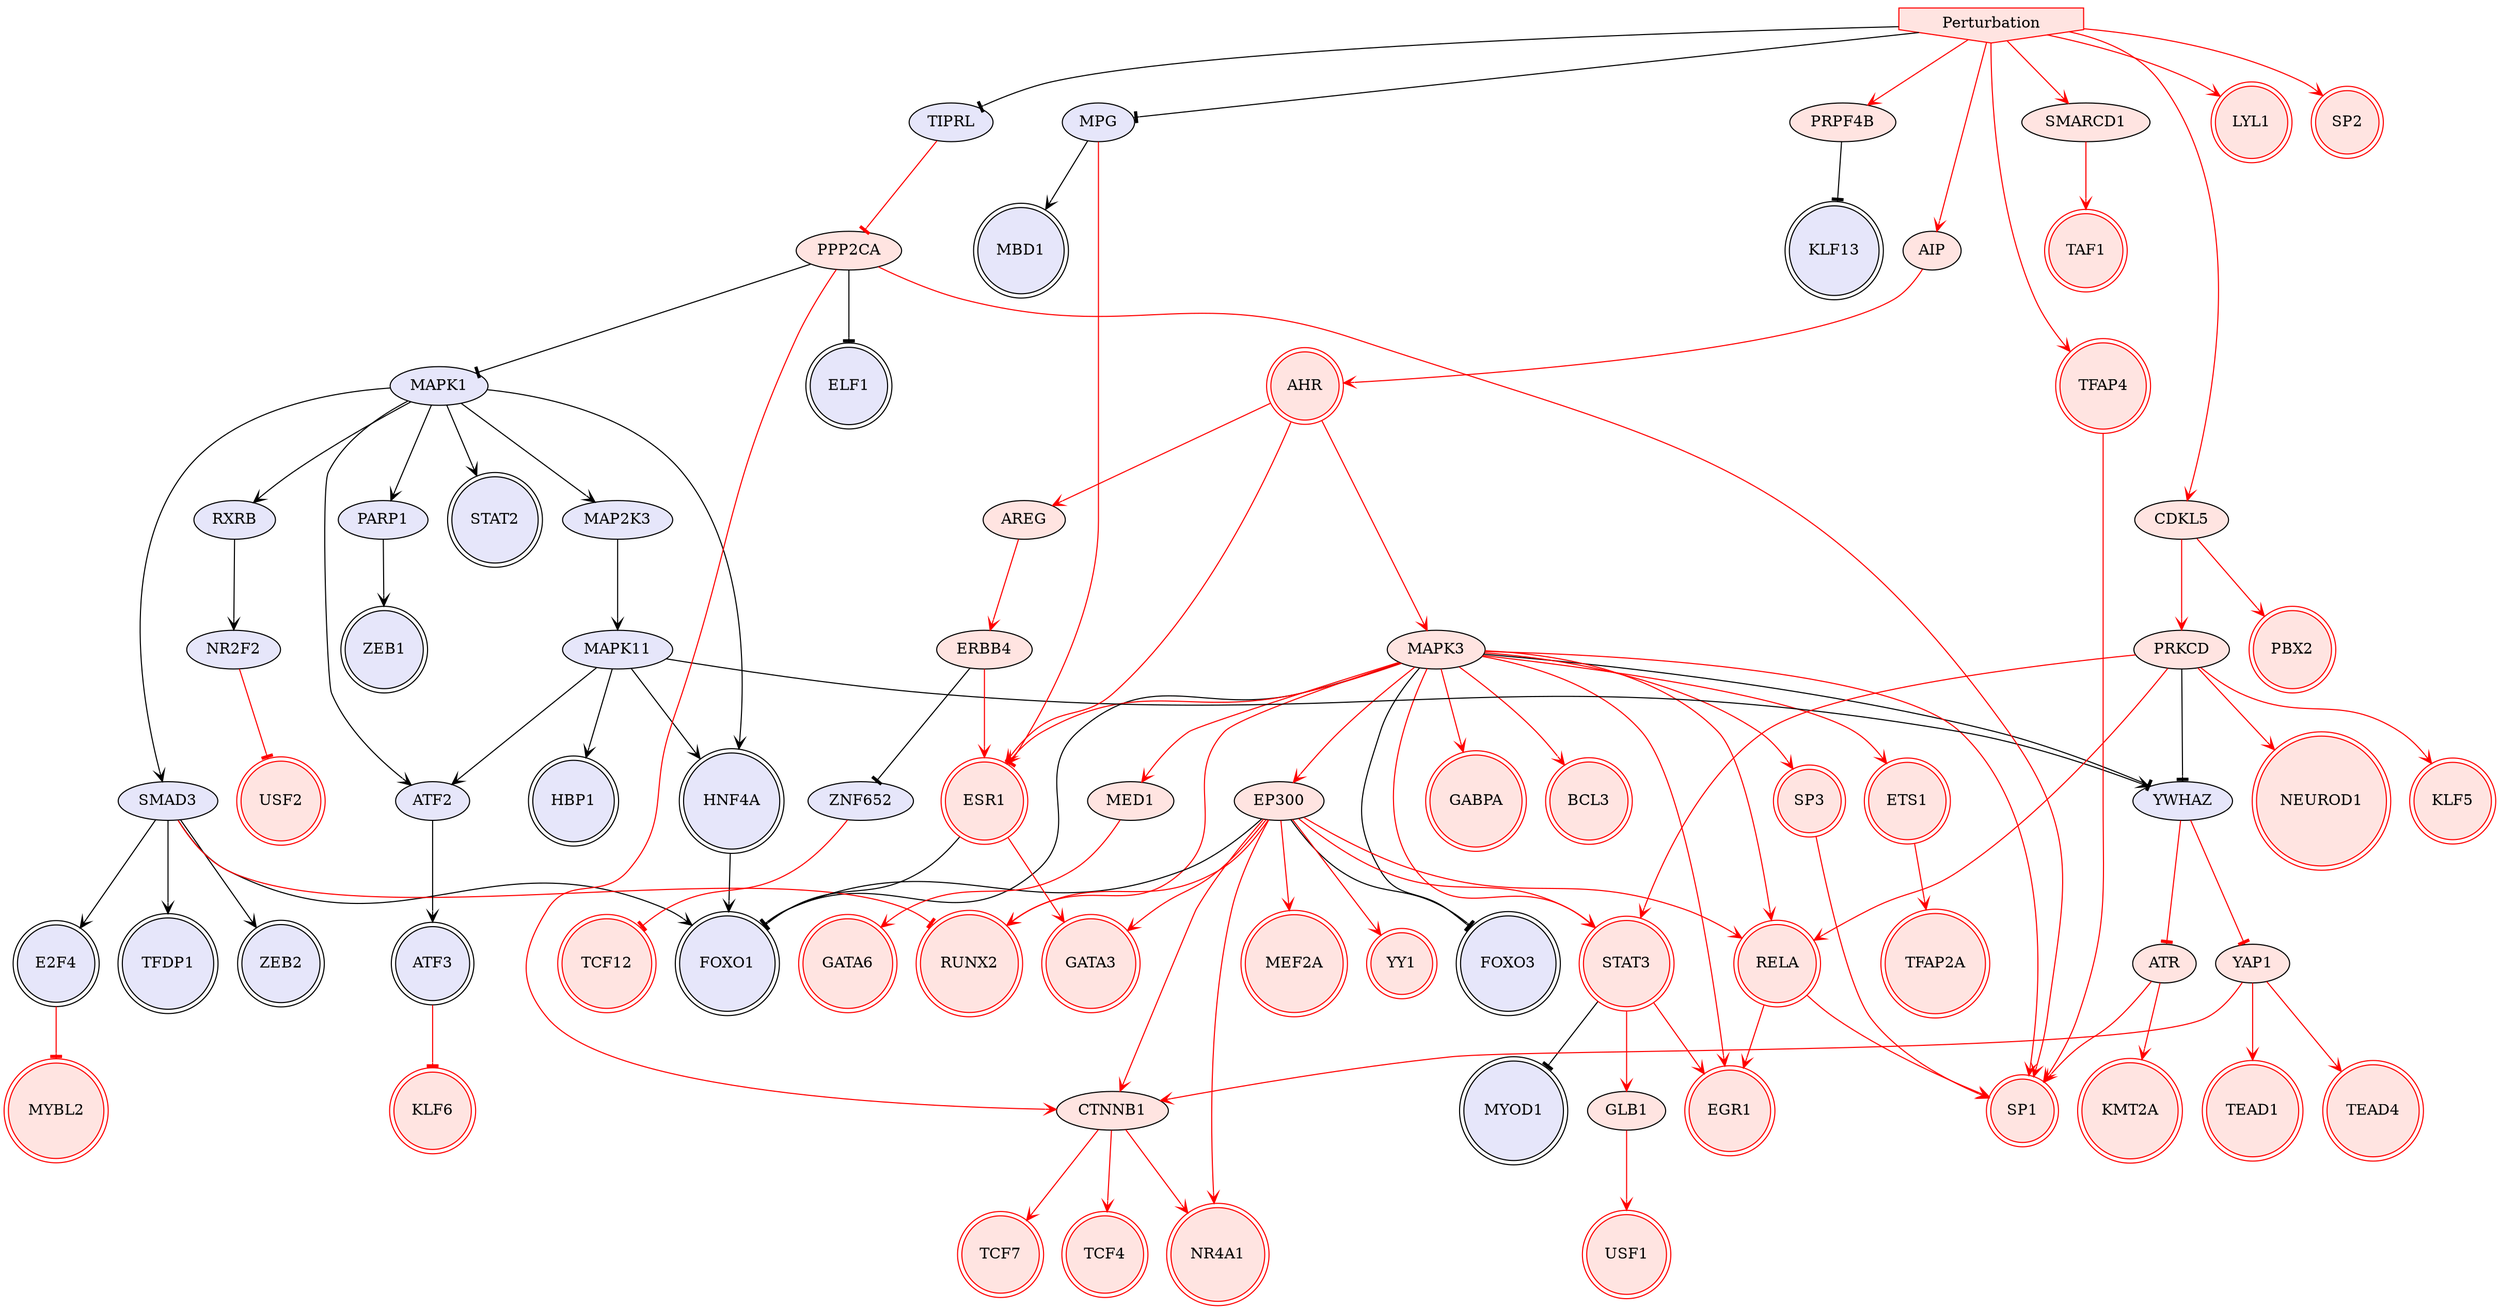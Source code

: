 digraph {

MAPK3->FOXO1 [penwidth=1, color=black, arrowhead="tee"]
MAPK3->FOXO3 [penwidth=1, color=black, arrowhead="tee"]
MAPK3->YWHAZ [penwidth=1, color=black, arrowhead="tee"]
MAPK1->SMAD3 [penwidth=1, color=black, arrowhead="vee"]
MAPK1->ATF2 [penwidth=1, color=black, arrowhead="vee"]
MAPK1->PARP1 [penwidth=1, color=black, arrowhead="vee"]
MAPK1->MAP2K3 [penwidth=1, color=black, arrowhead="vee"]
MAPK1->STAT2 [penwidth=1, color=black, arrowhead="vee"]
MAPK1->RXRB [penwidth=1, color=black, arrowhead="vee"]
MAPK1->HNF4A [penwidth=1, color=black, arrowhead="vee"]
SMAD3->FOXO1 [penwidth=1, color=black, arrowhead="vee"]
SMAD3->TFDP1 [penwidth=1, color=black, arrowhead="vee"]
SMAD3->ZEB2 [penwidth=1, color=black, arrowhead="vee"]
SMAD3->E2F4 [penwidth=1, color=black, arrowhead="vee"]
STAT3->MYOD1 [penwidth=1, color=black, arrowhead="tee"]
ATF2->ATF3 [penwidth=1, color=black, arrowhead="vee"]
PARP1->ZEB1 [penwidth=1, color=black, arrowhead="vee"]
EP300->FOXO1 [penwidth=1, color=black, arrowhead="tee"]
EP300->FOXO3 [penwidth=1, color=black, arrowhead="tee"]
MAPK11->ATF2 [penwidth=1, color=black, arrowhead="vee"]
MAPK11->YWHAZ [penwidth=1, color=black, arrowhead="vee"]
MAPK11->HNF4A [penwidth=1, color=black, arrowhead="vee"]
MAPK11->HBP1 [penwidth=1, color=black, arrowhead="vee"]
MPG->MBD1 [penwidth=1, color=black, arrowhead="vee"]
PRKCD->YWHAZ [penwidth=1, color=black, arrowhead="tee"]
ERBB4->ZNF652 [penwidth=1, color=black, arrowhead="tee"]
ESR1->FOXO1 [penwidth=1, color=black, arrowhead="tee"]
MAP2K3->MAPK11 [penwidth=1, color=black, arrowhead="vee"]
PPP2CA->MAPK1 [penwidth=1, color=black, arrowhead="tee"]
PPP2CA->ELF1 [penwidth=1, color=black, arrowhead="tee"]
RXRB->NR2F2 [penwidth=1, color=black, arrowhead="vee"]
PRPF4B->KLF13 [penwidth=1, color=black, arrowhead="tee"]
HNF4A->FOXO1 [penwidth=1, color=black, arrowhead="vee"]
Perturbation->MPG [penwidth=1, color=black, arrowhead="tee"]
Perturbation->TIPRL [penwidth=1, color=black, arrowhead="tee"]
MAPK3->GABPA [penwidth=1, color=red, arrowhead="vee"]
MAPK3->STAT3 [penwidth=1, color=red, arrowhead="vee"]
MAPK3->EGR1 [penwidth=1, color=red, arrowhead="vee"]
MAPK3->SP1 [penwidth=1, color=red, arrowhead="vee"]
MAPK3->EP300 [penwidth=1, color=red, arrowhead="vee"]
MAPK3->BCL3 [penwidth=1, color=red, arrowhead="vee"]
MAPK3->ESR1 [penwidth=1, color=red, arrowhead="vee"]
MAPK3->SP3 [penwidth=1, color=red, arrowhead="vee"]
MAPK3->RELA [penwidth=1, color=red, arrowhead="vee"]
MAPK3->RUNX2 [penwidth=1, color=red, arrowhead="vee"]
MAPK3->ETS1 [penwidth=1, color=red, arrowhead="vee"]
MAPK3->MED1 [penwidth=1, color=red, arrowhead="vee"]
ATR->KMT2A [penwidth=1, color=red, arrowhead="vee"]
ATR->SP1 [penwidth=1, color=red, arrowhead="vee"]
SMAD3->RUNX2 [penwidth=1, color=red, arrowhead="tee"]
STAT3->EGR1 [penwidth=1, color=red, arrowhead="vee"]
STAT3->GLB1 [penwidth=1, color=red, arrowhead="vee"]
EP300->GATA3 [penwidth=1, color=red, arrowhead="vee"]
EP300->STAT3 [penwidth=1, color=red, arrowhead="vee"]
EP300->CTNNB1 [penwidth=1, color=red, arrowhead="vee"]
EP300->MEF2A [penwidth=1, color=red, arrowhead="vee"]
EP300->RELA [penwidth=1, color=red, arrowhead="vee"]
EP300->NR4A1 [penwidth=1, color=red, arrowhead="vee"]
EP300->RUNX2 [penwidth=1, color=red, arrowhead="vee"]
EP300->YY1 [penwidth=1, color=red, arrowhead="vee"]
CTNNB1->NR4A1 [penwidth=1, color=red, arrowhead="vee"]
CTNNB1->TCF7 [penwidth=1, color=red, arrowhead="vee"]
CTNNB1->TCF4 [penwidth=1, color=red, arrowhead="vee"]
MPG->ESR1 [penwidth=1, color=red, arrowhead="tee"]
YAP1->CTNNB1 [penwidth=1, color=red, arrowhead="vee"]
YAP1->TEAD4 [penwidth=1, color=red, arrowhead="vee"]
YAP1->TEAD1 [penwidth=1, color=red, arrowhead="vee"]
ATF3->KLF6 [penwidth=1, color=red, arrowhead="tee"]
PRKCD->STAT3 [penwidth=1, color=red, arrowhead="vee"]
PRKCD->NEUROD1 [penwidth=1, color=red, arrowhead="vee"]
PRKCD->RELA [penwidth=1, color=red, arrowhead="vee"]
PRKCD->KLF5 [penwidth=1, color=red, arrowhead="vee"]
ERBB4->ESR1 [penwidth=1, color=red, arrowhead="vee"]
ESR1->GATA3 [penwidth=1, color=red, arrowhead="vee"]
SP3->SP1 [penwidth=1, color=red, arrowhead="vee"]
RELA->EGR1 [penwidth=1, color=red, arrowhead="vee"]
RELA->SP1 [penwidth=1, color=red, arrowhead="vee"]
AREG->ERBB4 [penwidth=1, color=red, arrowhead="vee"]
PPP2CA->SP1 [penwidth=1, color=red, arrowhead="vee"]
PPP2CA->CTNNB1 [penwidth=1, color=red, arrowhead="vee"]
NR2F2->USF2 [penwidth=1, color=red, arrowhead="tee"]
YWHAZ->ATR [penwidth=1, color=red, arrowhead="tee"]
YWHAZ->YAP1 [penwidth=1, color=red, arrowhead="tee"]
TFAP4->SP1 [penwidth=1, color=red, arrowhead="vee"]
ETS1->TFAP2A [penwidth=1, color=red, arrowhead="vee"]
AHR->MAPK3 [penwidth=1, color=red, arrowhead="vee"]
AHR->ESR1 [penwidth=1, color=red, arrowhead="vee"]
AHR->AREG [penwidth=1, color=red, arrowhead="vee"]
AIP->AHR [penwidth=1, color=red, arrowhead="vee"]
MED1->GATA6 [penwidth=1, color=red, arrowhead="vee"]
SMARCD1->TAF1 [penwidth=1, color=red, arrowhead="vee"]
CDKL5->PRKCD [penwidth=1, color=red, arrowhead="vee"]
CDKL5->PBX2 [penwidth=1, color=red, arrowhead="vee"]
GLB1->USF1 [penwidth=1, color=red, arrowhead="vee"]
E2F4->MYBL2 [penwidth=1, color=red, arrowhead="tee"]
TIPRL->PPP2CA [penwidth=1, color=red, arrowhead="tee"]
ZNF652->TCF12 [penwidth=1, color=red, arrowhead="tee"]
Perturbation->AIP [penwidth=1, color=red, arrowhead="vee"]
Perturbation->CDKL5 [penwidth=1, color=red, arrowhead="vee"]
Perturbation->LYL1 [penwidth=1, color=red, arrowhead="vee"]
Perturbation->PRPF4B [penwidth=1, color=red, arrowhead="vee"]
Perturbation->SMARCD1 [penwidth=1, color=red, arrowhead="vee"]
Perturbation->SP2 [penwidth=1, color=red, arrowhead="vee"]
Perturbation->TFAP4 [penwidth=1, color=red, arrowhead="vee"]
Perturbation [style=filled, color=red, fillcolor=mistyrose, shape=invhouse];
KLF5 [style=filled, color=red, fillcolor=mistyrose, shape=doublecircle];
ZEB1 [style=filled, color=black, fillcolor=lavender, shape=doublecircle];
EGR1 [style=filled, color=red, fillcolor=mistyrose, shape=doublecircle];
TFAP2A [style=filled, color=red, fillcolor=mistyrose, shape=doublecircle];
USF2 [style=filled, color=red, fillcolor=mistyrose, shape=doublecircle];
TFAP4 [style=filled, color=red, fillcolor=mistyrose, shape=doublecircle];
GATA6 [style=filled, color=red, fillcolor=mistyrose, shape=doublecircle];
TCF4 [style=filled, color=red, fillcolor=mistyrose, shape=doublecircle];
KLF6 [style=filled, color=red, fillcolor=mistyrose, shape=doublecircle];
HNF4A [style=filled, color=black, fillcolor=lavender, shape=doublecircle];
TEAD1 [style=filled, color=red, fillcolor=mistyrose, shape=doublecircle];
ETS1 [style=filled, color=red, fillcolor=mistyrose, shape=doublecircle];
AHR [style=filled, color=red, fillcolor=mistyrose, shape=doublecircle];
RUNX2 [style=filled, color=red, fillcolor=mistyrose, shape=doublecircle];
MYBL2 [style=filled, color=red, fillcolor=mistyrose, shape=doublecircle];
ZEB2 [style=filled, color=black, fillcolor=lavender, shape=doublecircle];
TFDP1 [style=filled, color=black, fillcolor=lavender, shape=doublecircle];
FOXO3 [style=filled, color=black, fillcolor=lavender, shape=doublecircle];
MBD1 [style=filled, color=black, fillcolor=lavender, shape=doublecircle];
BCL3 [style=filled, color=red, fillcolor=mistyrose, shape=doublecircle];
ESR1 [style=filled, color=red, fillcolor=mistyrose, shape=doublecircle];
SP3 [style=filled, color=red, fillcolor=mistyrose, shape=doublecircle];
ATF3 [style=filled, color=black, fillcolor=lavender, shape=doublecircle];
HBP1 [style=filled, color=black, fillcolor=lavender, shape=doublecircle];
MEF2A [style=filled, color=red, fillcolor=mistyrose, shape=doublecircle];
USF1 [style=filled, color=red, fillcolor=mistyrose, shape=doublecircle];
SP1 [style=filled, color=red, fillcolor=mistyrose, shape=doublecircle];
RELA [style=filled, color=red, fillcolor=mistyrose, shape=doublecircle];
E2F4 [style=filled, color=black, fillcolor=lavender, shape=doublecircle];
TCF7 [style=filled, color=red, fillcolor=mistyrose, shape=doublecircle];
TEAD4 [style=filled, color=red, fillcolor=mistyrose, shape=doublecircle];
GABPA [style=filled, color=red, fillcolor=mistyrose, shape=doublecircle];
KMT2A [style=filled, color=red, fillcolor=mistyrose, shape=doublecircle];
SP2 [style=filled, color=red, fillcolor=mistyrose, shape=doublecircle];
STAT3 [style=filled, color=red, fillcolor=mistyrose, shape=doublecircle];
MYOD1 [style=filled, color=black, fillcolor=lavender, shape=doublecircle];
NR4A1 [style=filled, color=red, fillcolor=mistyrose, shape=doublecircle];
KLF13 [style=filled, color=black, fillcolor=lavender, shape=doublecircle];
LYL1 [style=filled, color=red, fillcolor=mistyrose, shape=doublecircle];
TAF1 [style=filled, color=red, fillcolor=mistyrose, shape=doublecircle];
GATA3 [style=filled, color=red, fillcolor=mistyrose, shape=doublecircle];
FOXO1 [style=filled, color=black, fillcolor=lavender, shape=doublecircle];
TCF12 [style=filled, color=red, fillcolor=mistyrose, shape=doublecircle];
NEUROD1 [style=filled, color=red, fillcolor=mistyrose, shape=doublecircle];
ELF1 [style=filled, color=black, fillcolor=lavender, shape=doublecircle];
STAT2 [style=filled, color=black, fillcolor=lavender, shape=doublecircle];
PBX2 [style=filled, color=red, fillcolor=mistyrose, shape=doublecircle];
YY1 [style=filled, color=red, fillcolor=mistyrose, shape=doublecircle];
MAPK3 [style=filled, fillcolor=mistyrose];
MAPK1 [style=filled, fillcolor=lavender];
SMAD3 [style=filled, fillcolor=lavender];
ATF2 [style=filled, fillcolor=lavender];
PARP1 [style=filled, fillcolor=lavender];
EP300 [style=filled, fillcolor=mistyrose];
MAPK11 [style=filled, fillcolor=lavender];
MPG [style=filled, fillcolor=lavender];
PRKCD [style=filled, fillcolor=mistyrose];
ERBB4 [style=filled, fillcolor=mistyrose];
MAP2K3 [style=filled, fillcolor=lavender];
PPP2CA [style=filled, fillcolor=mistyrose];
RXRB [style=filled, fillcolor=lavender];
PRPF4B [style=filled, fillcolor=mistyrose];
ATR [style=filled, fillcolor=mistyrose];
CTNNB1 [style=filled, fillcolor=mistyrose];
YAP1 [style=filled, fillcolor=mistyrose];
AREG [style=filled, fillcolor=mistyrose];
NR2F2 [style=filled, fillcolor=lavender];
YWHAZ [style=filled, fillcolor=lavender];
AIP [style=filled, fillcolor=mistyrose];
MED1 [style=filled, fillcolor=mistyrose];
SMARCD1 [style=filled, fillcolor=mistyrose];
CDKL5 [style=filled, fillcolor=mistyrose];
GLB1 [style=filled, fillcolor=mistyrose];
TIPRL [style=filled, fillcolor=lavender];
ZNF652 [style=filled, fillcolor=lavender];


}
